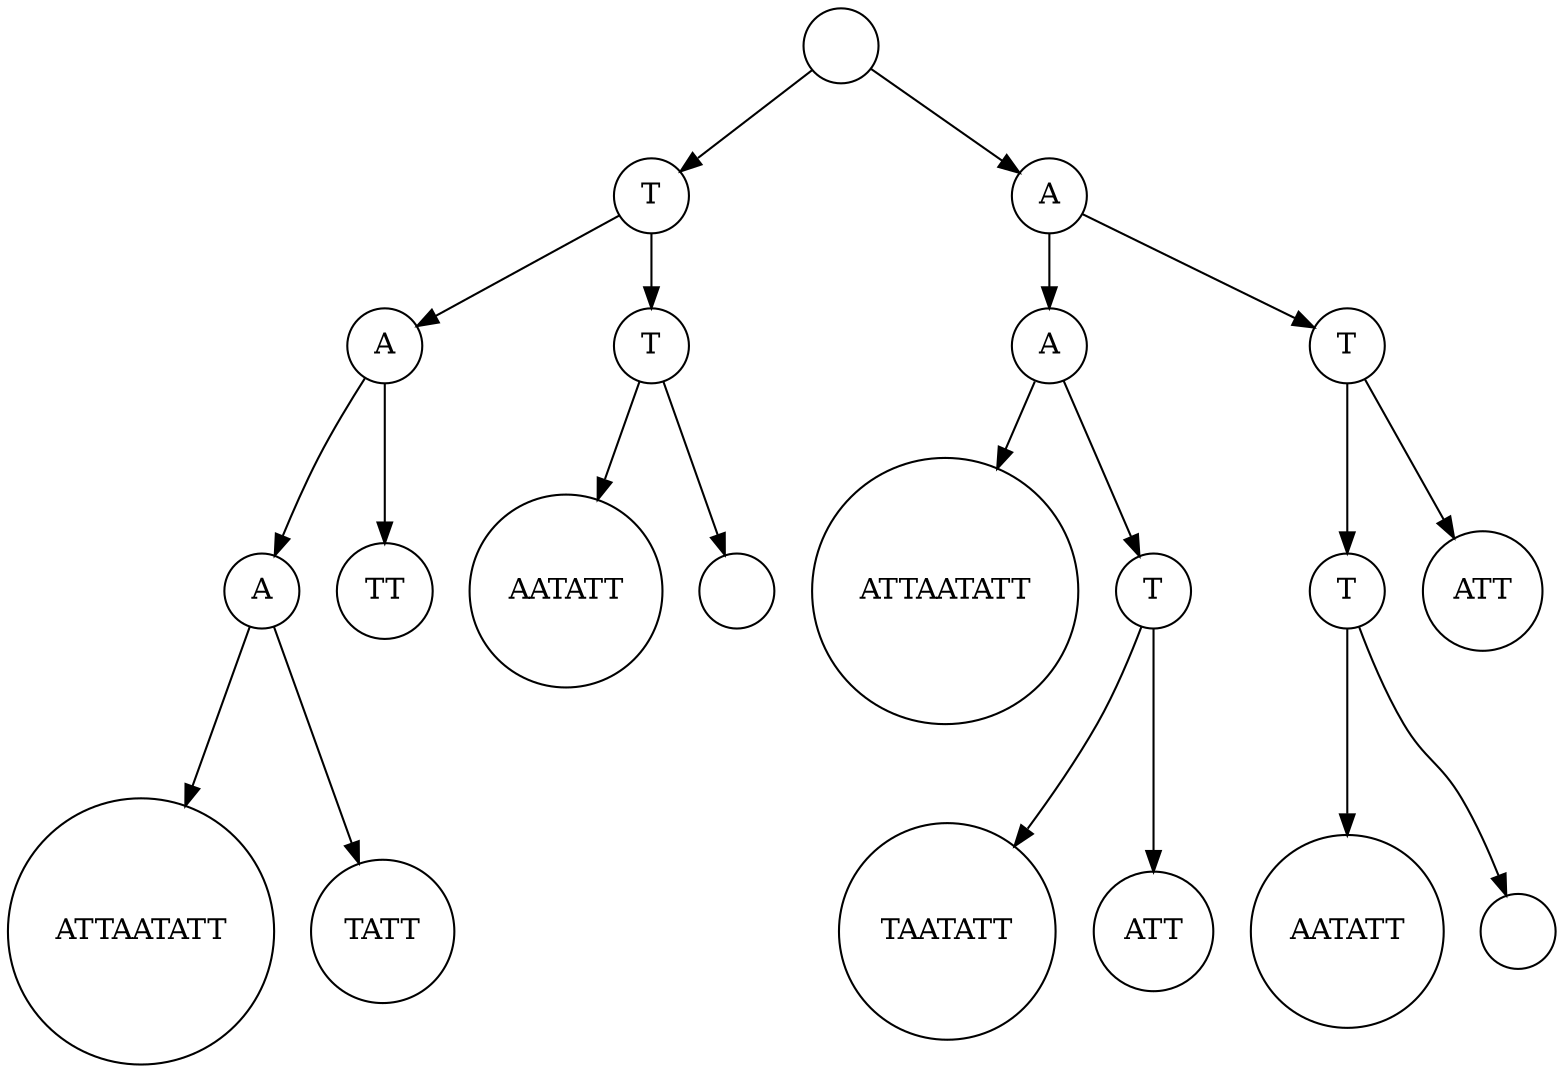 digraph suffix {
	node [shape = circle];
	0 [label= ""];
	1 [label= "T"];
	0 -> 1;
	1 [label= "T"];
	2 [label= "A"];
	1 -> 2;
	2 [label= "A"];
	3 [label= "A"];
	2 -> 3;
	3 [label= "A"];
	4 [label= "ATTAATATT"];
	3 -> 4;
	5 [label= "TATT"];
	3 -> 5;
	6 [label= "TT"];
	2 -> 6;
	7 [label= "T"];
	1 -> 7;
	7 [label= "T"];
	8 [label= "AATATT"];
	7 -> 8;
	9 [label= ""];
	7 -> 9;
	10 [label= "A"];
	0 -> 10;
	10 [label= "A"];
	11 [label= "A"];
	10 -> 11;
	11 [label= "A"];
	12 [label= "ATTAATATT"];
	11 -> 12;
	13 [label= "T"];
	11 -> 13;
	13 [label= "T"];
	14 [label= "TAATATT"];
	13 -> 14;
	15 [label= "ATT"];
	13 -> 15;
	16 [label= "T"];
	10 -> 16;
	16 [label= "T"];
	17 [label= "T"];
	16 -> 17;
	17 [label= "T"];
	18 [label= "AATATT"];
	17 -> 18;
	19 [label= ""];
	17 -> 19;
	20 [label= "ATT"];
	16 -> 20;
}